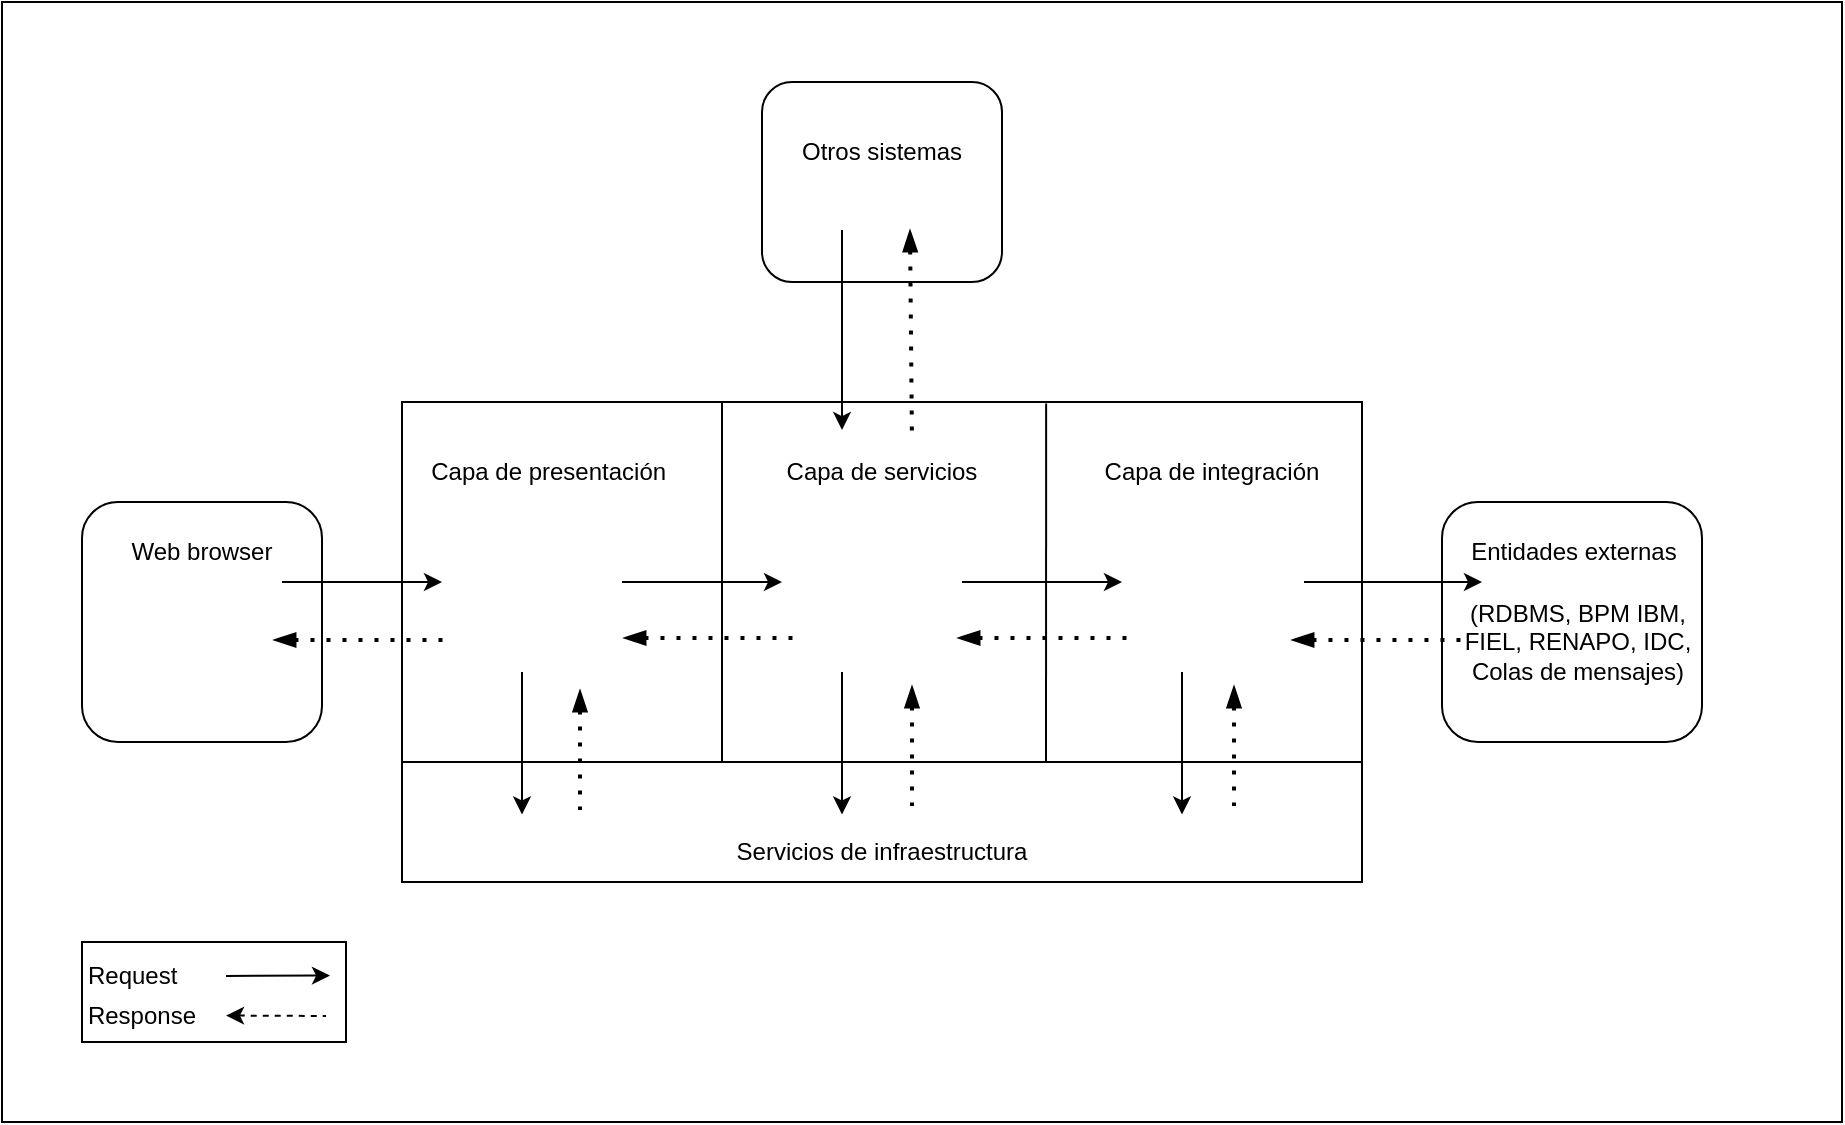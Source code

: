<mxfile version="24.7.17">
  <diagram name="Página-1" id="rNt78PZXy2u25boyoFhb">
    <mxGraphModel dx="2261" dy="836" grid="1" gridSize="10" guides="1" tooltips="1" connect="1" arrows="1" fold="1" page="1" pageScale="1" pageWidth="827" pageHeight="1169" math="0" shadow="0">
      <root>
        <mxCell id="0" />
        <mxCell id="1" parent="0" />
        <mxCell id="F2csIStEhCxj-uNkogdH-6" value="" style="rounded=0;whiteSpace=wrap;html=1;" vertex="1" parent="1">
          <mxGeometry x="-40" width="920" height="560" as="geometry" />
        </mxCell>
        <mxCell id="otp8bmyYLoLBYLXnSVH9-1" value="" style="rounded=1;whiteSpace=wrap;html=1;" parent="1" vertex="1">
          <mxGeometry y="250" width="120" height="120" as="geometry" />
        </mxCell>
        <mxCell id="otp8bmyYLoLBYLXnSVH9-2" value="" style="rounded=1;whiteSpace=wrap;html=1;" parent="1" vertex="1">
          <mxGeometry x="340" y="40" width="120" height="100" as="geometry" />
        </mxCell>
        <mxCell id="otp8bmyYLoLBYLXnSVH9-3" value="" style="rounded=1;whiteSpace=wrap;html=1;" parent="1" vertex="1">
          <mxGeometry x="680" y="250" width="130" height="120" as="geometry" />
        </mxCell>
        <mxCell id="otp8bmyYLoLBYLXnSVH9-4" value="" style="rounded=0;whiteSpace=wrap;html=1;" parent="1" vertex="1">
          <mxGeometry x="160" y="200" width="480" height="240" as="geometry" />
        </mxCell>
        <mxCell id="otp8bmyYLoLBYLXnSVH9-5" value="Otros sistemas" style="text;html=1;strokeColor=none;fillColor=none;align=center;verticalAlign=middle;whiteSpace=wrap;rounded=0;" parent="1" vertex="1">
          <mxGeometry x="355" y="60" width="90" height="30" as="geometry" />
        </mxCell>
        <mxCell id="otp8bmyYLoLBYLXnSVH9-6" value="Entidades externas&lt;br&gt;" style="text;html=1;strokeColor=none;fillColor=none;align=center;verticalAlign=middle;whiteSpace=wrap;rounded=0;" parent="1" vertex="1">
          <mxGeometry x="691" y="260" width="110" height="30" as="geometry" />
        </mxCell>
        <mxCell id="otp8bmyYLoLBYLXnSVH9-7" value="(RDBMS, BPM IBM, FIEL, RENAPO, IDC, Colas de mensajes)" style="text;html=1;strokeColor=none;fillColor=none;align=center;verticalAlign=middle;whiteSpace=wrap;rounded=0;" parent="1" vertex="1">
          <mxGeometry x="688" y="305" width="120" height="30" as="geometry" />
        </mxCell>
        <mxCell id="otp8bmyYLoLBYLXnSVH9-9" value="Web browser" style="text;html=1;strokeColor=none;fillColor=none;align=center;verticalAlign=middle;whiteSpace=wrap;rounded=0;" parent="1" vertex="1">
          <mxGeometry x="20" y="260" width="80" height="30" as="geometry" />
        </mxCell>
        <mxCell id="otp8bmyYLoLBYLXnSVH9-10" value="" style="endArrow=none;html=1;rounded=0;entryX=1;entryY=0.75;entryDx=0;entryDy=0;exitX=0;exitY=0.75;exitDx=0;exitDy=0;" parent="1" source="otp8bmyYLoLBYLXnSVH9-4" target="otp8bmyYLoLBYLXnSVH9-4" edge="1">
          <mxGeometry width="50" height="50" relative="1" as="geometry">
            <mxPoint x="290" y="350" as="sourcePoint" />
            <mxPoint x="340" y="300" as="targetPoint" />
          </mxGeometry>
        </mxCell>
        <mxCell id="otp8bmyYLoLBYLXnSVH9-11" value="" style="endArrow=none;html=1;rounded=0;" parent="1" edge="1">
          <mxGeometry width="50" height="50" relative="1" as="geometry">
            <mxPoint x="320" y="380" as="sourcePoint" />
            <mxPoint x="320" y="200" as="targetPoint" />
          </mxGeometry>
        </mxCell>
        <mxCell id="otp8bmyYLoLBYLXnSVH9-12" value="" style="endArrow=none;html=1;rounded=0;entryX=0.671;entryY=0.003;entryDx=0;entryDy=0;entryPerimeter=0;" parent="1" target="otp8bmyYLoLBYLXnSVH9-4" edge="1">
          <mxGeometry width="50" height="50" relative="1" as="geometry">
            <mxPoint x="482" y="380" as="sourcePoint" />
            <mxPoint x="340" y="300" as="targetPoint" />
          </mxGeometry>
        </mxCell>
        <mxCell id="otp8bmyYLoLBYLXnSVH9-13" value="Capa de presentación&amp;nbsp;" style="text;html=1;strokeColor=none;fillColor=none;align=center;verticalAlign=middle;whiteSpace=wrap;rounded=0;" parent="1" vertex="1">
          <mxGeometry x="160" y="220" width="150" height="30" as="geometry" />
        </mxCell>
        <mxCell id="otp8bmyYLoLBYLXnSVH9-14" value="Capa de servicios" style="text;html=1;strokeColor=none;fillColor=none;align=center;verticalAlign=middle;whiteSpace=wrap;rounded=0;" parent="1" vertex="1">
          <mxGeometry x="350" y="220" width="100" height="30" as="geometry" />
        </mxCell>
        <mxCell id="otp8bmyYLoLBYLXnSVH9-15" value="Capa de integración" style="text;html=1;strokeColor=none;fillColor=none;align=center;verticalAlign=middle;whiteSpace=wrap;rounded=0;" parent="1" vertex="1">
          <mxGeometry x="500" y="220" width="130" height="30" as="geometry" />
        </mxCell>
        <mxCell id="otp8bmyYLoLBYLXnSVH9-16" value="Servicios de infraestructura" style="text;html=1;strokeColor=none;fillColor=none;align=center;verticalAlign=middle;whiteSpace=wrap;rounded=0;" parent="1" vertex="1">
          <mxGeometry x="320" y="410" width="160" height="30" as="geometry" />
        </mxCell>
        <mxCell id="otp8bmyYLoLBYLXnSVH9-25" value="" style="endArrow=none;dashed=1;html=1;dashPattern=1 3;strokeWidth=2;rounded=0;startArrow=blockThin;startFill=1;" parent="1" edge="1">
          <mxGeometry width="50" height="50" relative="1" as="geometry">
            <mxPoint x="271" y="318" as="sourcePoint" />
            <mxPoint x="356" y="318" as="targetPoint" />
          </mxGeometry>
        </mxCell>
        <mxCell id="otp8bmyYLoLBYLXnSVH9-30" value="" style="endArrow=none;dashed=1;html=1;dashPattern=1 3;strokeWidth=2;rounded=0;startArrow=blockThin;startFill=1;" parent="1" edge="1">
          <mxGeometry width="50" height="50" relative="1" as="geometry">
            <mxPoint x="438" y="318" as="sourcePoint" />
            <mxPoint x="523" y="318" as="targetPoint" />
          </mxGeometry>
        </mxCell>
        <mxCell id="otp8bmyYLoLBYLXnSVH9-31" value="" style="endArrow=none;dashed=1;html=1;dashPattern=1 3;strokeWidth=2;rounded=0;startArrow=blockThin;startFill=1;" parent="1" edge="1">
          <mxGeometry width="50" height="50" relative="1" as="geometry">
            <mxPoint x="605" y="319" as="sourcePoint" />
            <mxPoint x="690" y="319" as="targetPoint" />
          </mxGeometry>
        </mxCell>
        <mxCell id="otp8bmyYLoLBYLXnSVH9-32" value="" style="endArrow=none;dashed=1;html=1;dashPattern=1 3;strokeWidth=2;rounded=0;startArrow=blockThin;startFill=1;" parent="1" edge="1">
          <mxGeometry width="50" height="50" relative="1" as="geometry">
            <mxPoint x="96" y="319" as="sourcePoint" />
            <mxPoint x="181" y="319" as="targetPoint" />
          </mxGeometry>
        </mxCell>
        <mxCell id="otp8bmyYLoLBYLXnSVH9-34" value="" style="endArrow=none;dashed=1;html=1;dashPattern=1 3;strokeWidth=2;rounded=0;startArrow=blockThin;startFill=1;" parent="1" edge="1">
          <mxGeometry width="50" height="50" relative="1" as="geometry">
            <mxPoint x="249" y="344" as="sourcePoint" />
            <mxPoint x="249" y="404" as="targetPoint" />
          </mxGeometry>
        </mxCell>
        <mxCell id="otp8bmyYLoLBYLXnSVH9-36" value="" style="endArrow=none;dashed=1;html=1;dashPattern=1 3;strokeWidth=2;rounded=0;startArrow=blockThin;startFill=1;" parent="1" edge="1">
          <mxGeometry width="50" height="50" relative="1" as="geometry">
            <mxPoint x="415" y="342" as="sourcePoint" />
            <mxPoint x="415" y="402" as="targetPoint" />
          </mxGeometry>
        </mxCell>
        <mxCell id="otp8bmyYLoLBYLXnSVH9-37" value="" style="endArrow=none;dashed=1;html=1;dashPattern=1 3;strokeWidth=2;rounded=0;startArrow=blockThin;startFill=1;" parent="1" edge="1">
          <mxGeometry width="50" height="50" relative="1" as="geometry">
            <mxPoint x="576" y="342" as="sourcePoint" />
            <mxPoint x="576" y="402" as="targetPoint" />
          </mxGeometry>
        </mxCell>
        <mxCell id="otp8bmyYLoLBYLXnSVH9-38" value="" style="endArrow=none;dashed=1;html=1;dashPattern=1 3;strokeWidth=2;rounded=0;startArrow=blockThin;startFill=1;entryX=0.65;entryY=0.005;entryDx=0;entryDy=0;entryPerimeter=0;" parent="1" target="otp8bmyYLoLBYLXnSVH9-14" edge="1">
          <mxGeometry width="50" height="50" relative="1" as="geometry">
            <mxPoint x="414" y="114" as="sourcePoint" />
            <mxPoint x="414.2" y="210.32" as="targetPoint" />
          </mxGeometry>
        </mxCell>
        <mxCell id="otp8bmyYLoLBYLXnSVH9-41" value="" style="endArrow=classic;html=1;rounded=0;" parent="1" edge="1">
          <mxGeometry width="50" height="50" relative="1" as="geometry">
            <mxPoint x="100" y="290" as="sourcePoint" />
            <mxPoint x="180" y="290" as="targetPoint" />
          </mxGeometry>
        </mxCell>
        <mxCell id="otp8bmyYLoLBYLXnSVH9-42" value="" style="endArrow=classic;html=1;rounded=0;" parent="1" edge="1">
          <mxGeometry width="50" height="50" relative="1" as="geometry">
            <mxPoint x="270" y="290" as="sourcePoint" />
            <mxPoint x="350" y="290" as="targetPoint" />
          </mxGeometry>
        </mxCell>
        <mxCell id="otp8bmyYLoLBYLXnSVH9-43" value="" style="endArrow=classic;html=1;rounded=0;" parent="1" edge="1">
          <mxGeometry width="50" height="50" relative="1" as="geometry">
            <mxPoint x="440" y="290" as="sourcePoint" />
            <mxPoint x="520" y="290" as="targetPoint" />
          </mxGeometry>
        </mxCell>
        <mxCell id="otp8bmyYLoLBYLXnSVH9-44" value="" style="endArrow=classic;html=1;rounded=0;" parent="1" edge="1">
          <mxGeometry width="50" height="50" relative="1" as="geometry">
            <mxPoint x="611" y="290" as="sourcePoint" />
            <mxPoint x="700" y="290" as="targetPoint" />
          </mxGeometry>
        </mxCell>
        <mxCell id="otp8bmyYLoLBYLXnSVH9-45" value="" style="endArrow=classic;html=1;rounded=0;" parent="1" edge="1">
          <mxGeometry width="50" height="50" relative="1" as="geometry">
            <mxPoint x="220" y="335" as="sourcePoint" />
            <mxPoint x="220" y="406.212" as="targetPoint" />
          </mxGeometry>
        </mxCell>
        <mxCell id="otp8bmyYLoLBYLXnSVH9-46" value="" style="endArrow=classic;html=1;rounded=0;" parent="1" edge="1">
          <mxGeometry width="50" height="50" relative="1" as="geometry">
            <mxPoint x="380" y="335" as="sourcePoint" />
            <mxPoint x="380" y="406.212" as="targetPoint" />
          </mxGeometry>
        </mxCell>
        <mxCell id="otp8bmyYLoLBYLXnSVH9-47" value="" style="endArrow=classic;html=1;rounded=0;" parent="1" edge="1">
          <mxGeometry width="50" height="50" relative="1" as="geometry">
            <mxPoint x="550" y="335" as="sourcePoint" />
            <mxPoint x="550" y="406.212" as="targetPoint" />
          </mxGeometry>
        </mxCell>
        <mxCell id="otp8bmyYLoLBYLXnSVH9-48" value="" style="endArrow=classic;html=1;rounded=0;" parent="1" edge="1">
          <mxGeometry width="50" height="50" relative="1" as="geometry">
            <mxPoint x="380" y="114" as="sourcePoint" />
            <mxPoint x="380" y="214.002" as="targetPoint" />
          </mxGeometry>
        </mxCell>
        <mxCell id="F2csIStEhCxj-uNkogdH-1" value="" style="rounded=0;whiteSpace=wrap;html=1;" vertex="1" parent="1">
          <mxGeometry y="470" width="132" height="50" as="geometry" />
        </mxCell>
        <mxCell id="F2csIStEhCxj-uNkogdH-2" value="" style="endArrow=classic;html=1;rounded=0;" edge="1" parent="1">
          <mxGeometry width="50" height="50" relative="1" as="geometry">
            <mxPoint x="72" y="487" as="sourcePoint" />
            <mxPoint x="124" y="486.76" as="targetPoint" />
          </mxGeometry>
        </mxCell>
        <mxCell id="F2csIStEhCxj-uNkogdH-3" value="Request&amp;nbsp;" style="text;html=1;strokeColor=none;fillColor=none;align=center;verticalAlign=middle;whiteSpace=wrap;rounded=0;" vertex="1" parent="1">
          <mxGeometry x="2" y="477" width="50" height="20" as="geometry" />
        </mxCell>
        <mxCell id="F2csIStEhCxj-uNkogdH-4" value="" style="endArrow=none;html=1;rounded=0;dashed=1;endFill=0;startArrow=classic;startFill=1;" edge="1" parent="1">
          <mxGeometry width="50" height="50" relative="1" as="geometry">
            <mxPoint x="72" y="506.76" as="sourcePoint" />
            <mxPoint x="122" y="507" as="targetPoint" />
          </mxGeometry>
        </mxCell>
        <mxCell id="F2csIStEhCxj-uNkogdH-5" value="Response" style="text;html=1;strokeColor=none;fillColor=none;align=center;verticalAlign=middle;whiteSpace=wrap;rounded=0;" vertex="1" parent="1">
          <mxGeometry y="497" width="60" height="20" as="geometry" />
        </mxCell>
      </root>
    </mxGraphModel>
  </diagram>
</mxfile>
